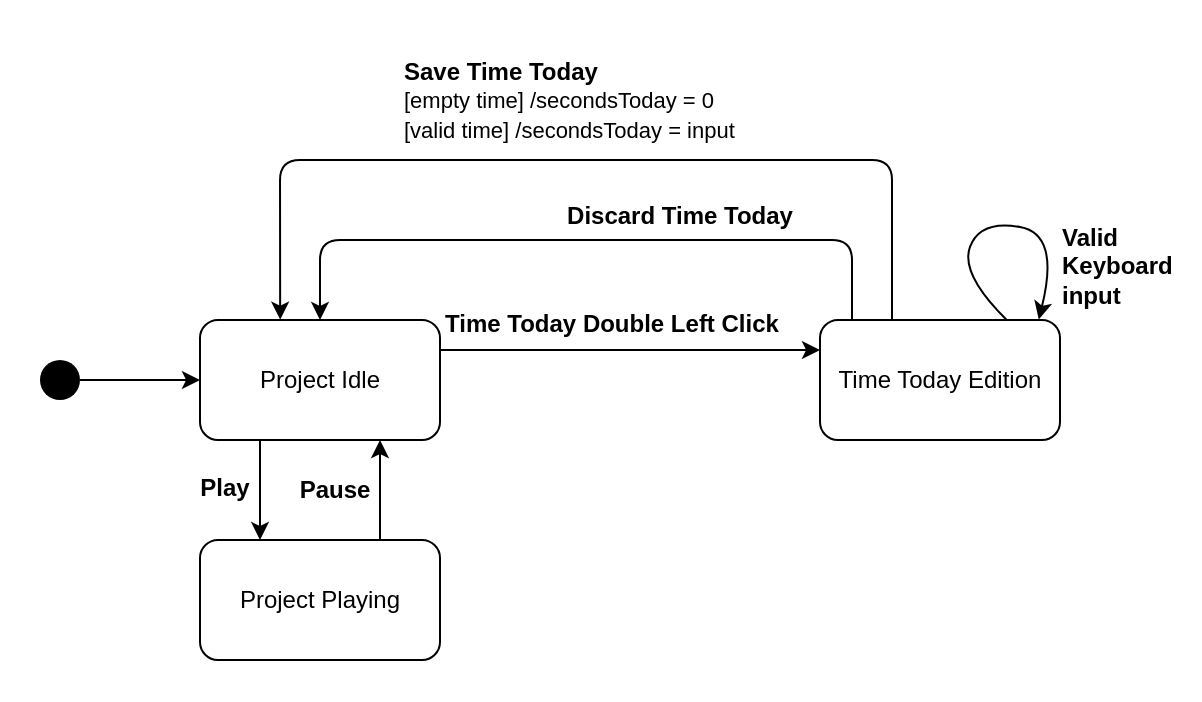 <mxfile>
    <diagram id="hUVOVU6jRG6KGF_iUACn" name="Page-1">
        <mxGraphModel dx="1735" dy="501" grid="1" gridSize="10" guides="1" tooltips="1" connect="1" arrows="1" fold="1" page="1" pageScale="1" pageWidth="850" pageHeight="1100" math="0" shadow="0">
            <root>
                <mxCell id="0"/>
                <mxCell id="1" parent="0"/>
                <mxCell id="259" value="" style="rounded=0;whiteSpace=wrap;html=1;fillColor=#FFFFFF;strokeColor=none;strokeWidth=0;" vertex="1" parent="1">
                    <mxGeometry x="-750" y="545" width="600" height="335" as="geometry"/>
                </mxCell>
                <mxCell id="221" value="Project Idle" style="rounded=1;whiteSpace=wrap;html=1;fontColor=#000000;fillColor=none;strokeColor=#000000;" parent="1" vertex="1">
                    <mxGeometry x="-650" y="690" width="120" height="60" as="geometry"/>
                </mxCell>
                <mxCell id="222" value="" style="ellipse;fillColor=#000000;strokeColor=none;" parent="1" vertex="1">
                    <mxGeometry x="-730" y="710" width="20" height="20" as="geometry"/>
                </mxCell>
                <mxCell id="223" style="edgeStyle=none;html=1;fontSize=12;startArrow=none;strokeColor=#000000;" parent="1" source="222" target="221" edge="1">
                    <mxGeometry relative="1" as="geometry">
                        <mxPoint x="-660" y="720" as="targetPoint"/>
                        <mxPoint x="-720" y="720" as="sourcePoint"/>
                    </mxGeometry>
                </mxCell>
                <mxCell id="224" value="&lt;b&gt;Time Today Double Left Click&lt;/b&gt;" style="text;html=1;strokeColor=none;fillColor=none;align=center;verticalAlign=middle;whiteSpace=wrap;rounded=0;fontColor=#000000;" parent="1" vertex="1">
                    <mxGeometry x="-535" y="677" width="182" height="30" as="geometry"/>
                </mxCell>
                <mxCell id="225" value="Time Today Edition" style="rounded=1;whiteSpace=wrap;html=1;fontColor=#000000;fillColor=none;strokeColor=#000000;" parent="1" vertex="1">
                    <mxGeometry x="-340" y="690" width="120" height="60" as="geometry"/>
                </mxCell>
                <mxCell id="226" value="" style="edgeStyle=none;html=1;entryX=0;entryY=0.25;entryDx=0;entryDy=0;exitX=1;exitY=0.25;exitDx=0;exitDy=0;strokeColor=#000000;" parent="1" source="221" target="225" edge="1">
                    <mxGeometry relative="1" as="geometry">
                        <mxPoint x="-530" y="740" as="sourcePoint"/>
                        <mxPoint x="-320" y="735" as="targetPoint"/>
                        <Array as="points">
                            <mxPoint x="-500" y="705"/>
                            <mxPoint x="-410" y="705"/>
                        </Array>
                    </mxGeometry>
                </mxCell>
                <mxCell id="227" style="edgeStyle=none;html=1;entryX=0.5;entryY=0;entryDx=0;entryDy=0;fontSize=12;strokeColor=#000000;" parent="1" target="221" edge="1">
                    <mxGeometry relative="1" as="geometry">
                        <Array as="points">
                            <mxPoint x="-324" y="650"/>
                            <mxPoint x="-590" y="650"/>
                        </Array>
                        <mxPoint x="-324" y="690" as="sourcePoint"/>
                    </mxGeometry>
                </mxCell>
                <mxCell id="228" value="&lt;div&gt;&lt;b&gt;&lt;font style=&quot;font-size: 12px&quot;&gt;Discard Time Today&lt;/font&gt;&lt;/b&gt;&lt;/div&gt;&lt;span style=&quot;font-size: 11px&quot;&gt;&lt;br&gt;&lt;/span&gt;" style="text;html=1;strokeColor=none;fillColor=none;align=center;verticalAlign=middle;whiteSpace=wrap;rounded=0;fontColor=#000000;" parent="1" vertex="1">
                    <mxGeometry x="-500" y="630" width="180" height="30" as="geometry"/>
                </mxCell>
                <mxCell id="229" style="edgeStyle=none;html=1;entryX=0.334;entryY=-0.003;entryDx=0;entryDy=0;fontSize=12;entryPerimeter=0;strokeColor=#000000;" parent="1" target="221" edge="1">
                    <mxGeometry relative="1" as="geometry">
                        <Array as="points">
                            <mxPoint x="-304" y="610"/>
                            <mxPoint x="-610" y="610"/>
                        </Array>
                        <mxPoint x="-304" y="690" as="sourcePoint"/>
                    </mxGeometry>
                </mxCell>
                <mxCell id="230" value="&lt;div&gt;&lt;font&gt;&lt;b style=&quot;font-size: 12px&quot;&gt;Save Time Today&lt;/b&gt;&lt;br&gt;&lt;font style=&quot;font-size: 11px&quot;&gt;[empty time]&amp;nbsp;&lt;/font&gt;&lt;/font&gt;&lt;span style=&quot;font-size: 11px&quot;&gt;/secondsToday = 0&lt;/span&gt;&lt;/div&gt;&lt;div&gt;&lt;font style=&quot;font-size: 11px&quot;&gt;[valid time]&amp;nbsp;&lt;/font&gt;&lt;span style=&quot;font-size: 11px&quot;&gt;/secondsToday = input&lt;/span&gt;&lt;/div&gt;" style="text;html=1;strokeColor=none;fillColor=none;align=left;verticalAlign=middle;whiteSpace=wrap;rounded=0;fontColor=#000000;" parent="1" vertex="1">
                    <mxGeometry x="-550" y="530" width="210" height="100" as="geometry"/>
                </mxCell>
                <mxCell id="233" style="edgeStyle=none;html=1;exitX=0.75;exitY=0;exitDx=0;exitDy=0;entryX=0.75;entryY=1;entryDx=0;entryDy=0;fontSize=12;strokeColor=#000000;" parent="1" source="234" edge="1">
                    <mxGeometry relative="1" as="geometry">
                        <mxPoint x="-560" y="750" as="targetPoint"/>
                    </mxGeometry>
                </mxCell>
                <mxCell id="234" value="Project Playing" style="rounded=1;whiteSpace=wrap;html=1;fontSize=12;fontColor=#000000;fillColor=none;strokeColor=#000000;" parent="1" vertex="1">
                    <mxGeometry x="-650" y="800" width="120" height="60" as="geometry"/>
                </mxCell>
                <mxCell id="235" style="edgeStyle=none;html=1;fontSize=12;entryX=0.25;entryY=0;entryDx=0;entryDy=0;exitX=0.25;exitY=1;exitDx=0;exitDy=0;strokeColor=#000000;" parent="1" target="234" edge="1">
                    <mxGeometry relative="1" as="geometry">
                        <mxPoint x="-620" y="750" as="sourcePoint"/>
                        <Array as="points"/>
                    </mxGeometry>
                </mxCell>
                <mxCell id="236" value="&lt;b&gt;Play&lt;/b&gt;" style="text;html=1;align=center;verticalAlign=middle;resizable=0;points=[];autosize=1;strokeColor=none;fillColor=none;fontColor=#000000;" parent="1" vertex="1">
                    <mxGeometry x="-658" y="764" width="40" height="20" as="geometry"/>
                </mxCell>
                <mxCell id="237" value="&lt;b&gt;Pause&lt;/b&gt;" style="text;html=1;align=center;verticalAlign=middle;resizable=0;points=[];autosize=1;strokeColor=none;fillColor=none;fontColor=#000000;" parent="1" vertex="1">
                    <mxGeometry x="-608" y="765" width="50" height="20" as="geometry"/>
                </mxCell>
                <mxCell id="257" value="" style="curved=1;endArrow=classic;html=1;exitX=0.042;exitY=0.051;exitDx=0;exitDy=0;entryX=0.924;entryY=-0.005;entryDx=0;entryDy=0;exitPerimeter=0;entryPerimeter=0;strokeColor=#000000;" parent="1" edge="1">
                    <mxGeometry width="50" height="50" relative="1" as="geometry">
                        <mxPoint x="-246.64" y="690" as="sourcePoint"/>
                        <mxPoint x="-230.62" y="689.7" as="targetPoint"/>
                        <Array as="points">
                            <mxPoint x="-270" y="666.94"/>
                            <mxPoint x="-260" y="640"/>
                            <mxPoint x="-220" y="647"/>
                        </Array>
                    </mxGeometry>
                </mxCell>
                <mxCell id="258" value="&lt;b&gt;Valid &lt;br&gt;Keyboard &lt;br&gt;input&lt;/b&gt;&lt;br&gt;&lt;div&gt;&lt;br&gt;&lt;/div&gt;" style="text;html=1;align=left;verticalAlign=middle;resizable=0;points=[];autosize=1;strokeColor=none;fillColor=none;fontColor=#000000;" parent="1" vertex="1">
                    <mxGeometry x="-221.5" y="640" width="70" height="60" as="geometry"/>
                </mxCell>
            </root>
        </mxGraphModel>
    </diagram>
</mxfile>